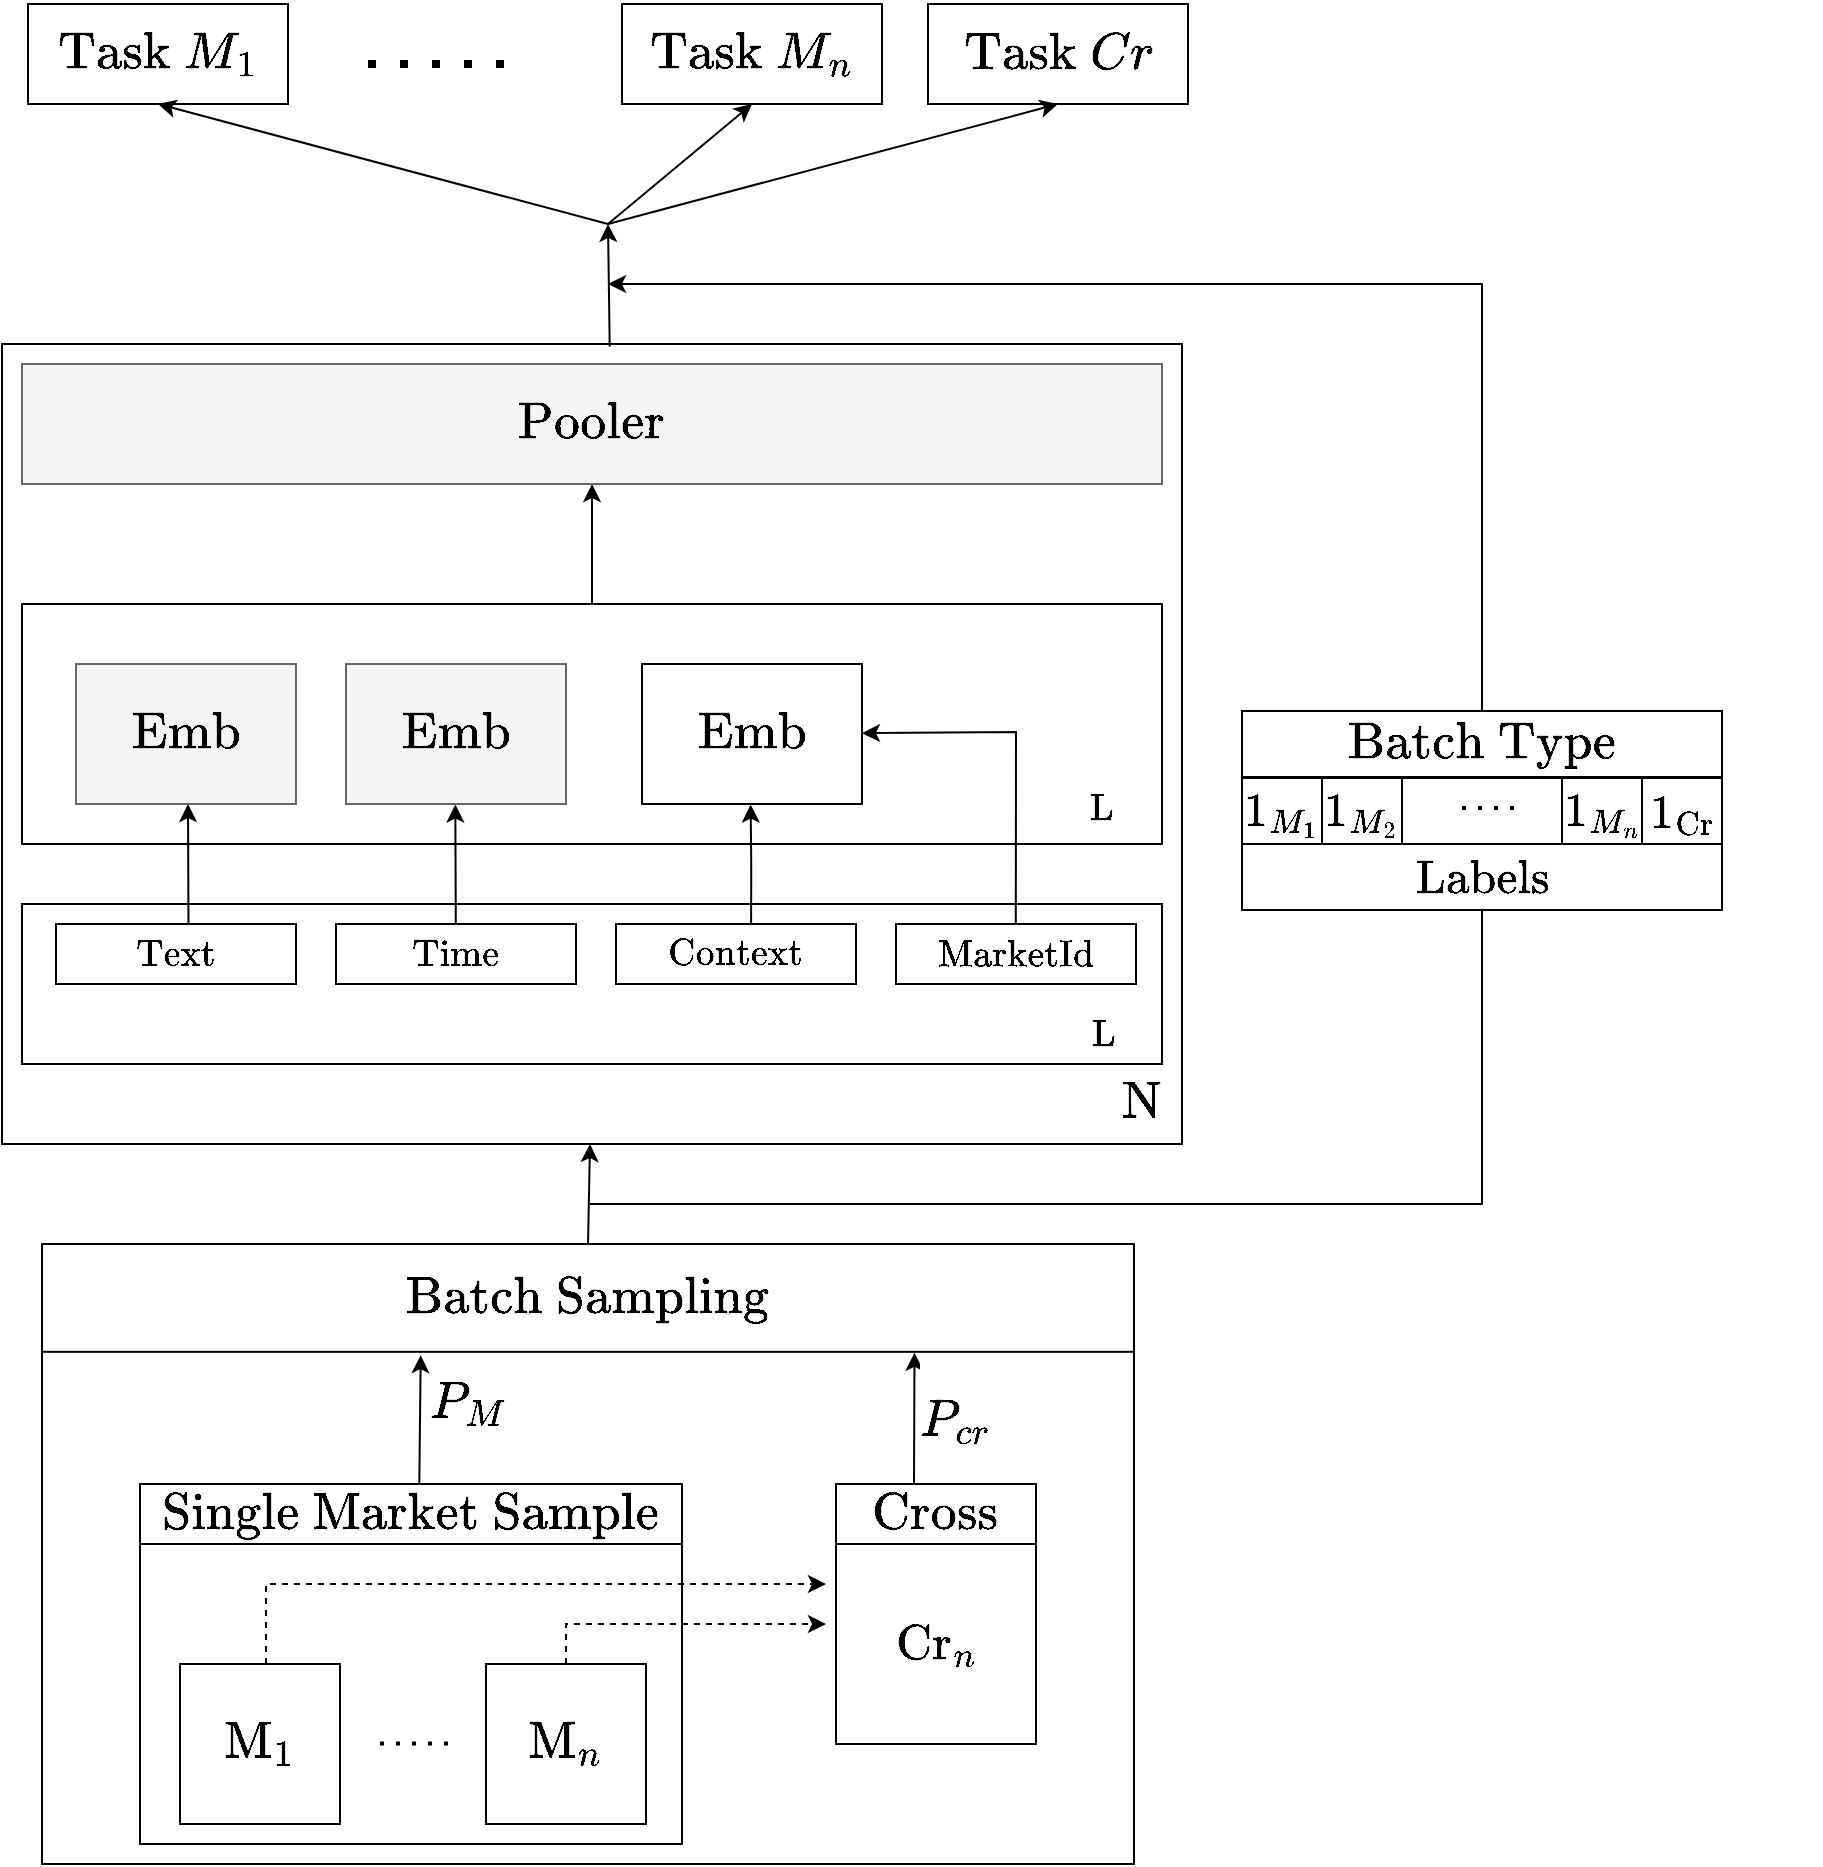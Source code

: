 <mxfile version="13.9.9" type="device"><diagram id="tdUblP0p0hE35OkiCela" name="Page-1"><mxGraphModel dx="1092" dy="989" grid="1" gridSize="10" guides="1" tooltips="1" connect="1" arrows="1" fold="1" page="1" pageScale="1" pageWidth="1169" pageHeight="1654" math="1" shadow="0"><root><mxCell id="0"/><mxCell id="1" parent="0"/><mxCell id="395-MN4NN9QXlGT2T0M2-42" value="" style="endArrow=classic;html=1;fontSize=20;rounded=0;" parent="1" edge="1"><mxGeometry x="0.404" y="-20" width="50" height="50" relative="1" as="geometry"><mxPoint x="351" y="770" as="sourcePoint"/><mxPoint x="360" y="310" as="targetPoint"/><Array as="points"><mxPoint x="797" y="770"/><mxPoint x="797" y="310"/></Array><mxPoint as="offset"/></mxGeometry></mxCell><mxCell id="395-MN4NN9QXlGT2T0M2-63" value="" style="rounded=0;whiteSpace=wrap;html=1;fontSize=20;" parent="1" vertex="1"><mxGeometry x="687" y="527" width="230" height="60" as="geometry"/></mxCell><mxCell id="395-MN4NN9QXlGT2T0M2-54" value="" style="rounded=0;whiteSpace=wrap;html=1;fontSize=20;" parent="1" vertex="1"><mxGeometry x="687" y="557" width="230" height="33" as="geometry"/></mxCell><mxCell id="395-MN4NN9QXlGT2T0M2-39" value="" style="rounded=0;whiteSpace=wrap;html=1;fontSize=20;" parent="1" vertex="1"><mxGeometry x="57" y="340" width="590" height="400" as="geometry"/></mxCell><mxCell id="395-MN4NN9QXlGT2T0M2-36" value="" style="rounded=0;whiteSpace=wrap;html=1;fontSize=20;" parent="1" vertex="1"><mxGeometry x="67" y="470" width="570" height="120" as="geometry"/></mxCell><mxCell id="395-MN4NN9QXlGT2T0M2-24" value="" style="rounded=0;whiteSpace=wrap;html=1;fontSize=20;" parent="1" vertex="1"><mxGeometry x="67" y="620" width="570" height="80" as="geometry"/></mxCell><mxCell id="395-MN4NN9QXlGT2T0M2-10" value="" style="group" parent="1" vertex="1" connectable="0"><mxGeometry x="77" y="790" width="546" height="310" as="geometry"/></mxCell><mxCell id="395-MN4NN9QXlGT2T0M2-8" value="" style="rounded=0;whiteSpace=wrap;html=1;fontSize=20;" parent="395-MN4NN9QXlGT2T0M2-10" vertex="1"><mxGeometry width="546" height="310" as="geometry"/></mxCell><mxCell id="395-MN4NN9QXlGT2T0M2-13" value="" style="rounded=0;whiteSpace=wrap;html=1;fontSize=20;" parent="395-MN4NN9QXlGT2T0M2-10" vertex="1"><mxGeometry x="49" y="120" width="271" height="180" as="geometry"/></mxCell><mxCell id="395-MN4NN9QXlGT2T0M2-11" value="" style="group;fontSize=21;" parent="395-MN4NN9QXlGT2T0M2-10" vertex="1" connectable="0"><mxGeometry x="69" y="140" width="408" height="150" as="geometry"/></mxCell><mxCell id="395-MN4NN9QXlGT2T0M2-2" value="$$\text{M}_1$$" style="whiteSpace=wrap;html=1;aspect=fixed;fontSize=22;" parent="395-MN4NN9QXlGT2T0M2-11" vertex="1"><mxGeometry y="70" width="80" height="80" as="geometry"/></mxCell><mxCell id="395-MN4NN9QXlGT2T0M2-3" value="$$\text{M}_n$$" style="whiteSpace=wrap;html=1;aspect=fixed;fontSize=22;" parent="395-MN4NN9QXlGT2T0M2-11" vertex="1"><mxGeometry x="153" y="70" width="80" height="80" as="geometry"/></mxCell><mxCell id="395-MN4NN9QXlGT2T0M2-4" value="" style="endArrow=none;dashed=1;html=1;dashPattern=1 3;strokeWidth=2;fontSize=20;" parent="395-MN4NN9QXlGT2T0M2-11" edge="1"><mxGeometry width="50" height="50" relative="1" as="geometry"><mxPoint x="100" y="109.76" as="sourcePoint"/><mxPoint x="140" y="109.76" as="targetPoint"/></mxGeometry></mxCell><mxCell id="395-MN4NN9QXlGT2T0M2-6" value="" style="endArrow=classic;html=1;fontSize=20;rounded=0;dashed=1;" parent="395-MN4NN9QXlGT2T0M2-11" edge="1"><mxGeometry width="50" height="50" relative="1" as="geometry"><mxPoint x="43" y="70" as="sourcePoint"/><mxPoint x="323" y="30" as="targetPoint"/><Array as="points"><mxPoint x="43" y="30"/></Array></mxGeometry></mxCell><mxCell id="395-MN4NN9QXlGT2T0M2-7" value="" style="endArrow=classic;html=1;fontSize=20;exitX=0.5;exitY=0;exitDx=0;exitDy=0;rounded=0;dashed=1;" parent="395-MN4NN9QXlGT2T0M2-11" source="395-MN4NN9QXlGT2T0M2-3" edge="1"><mxGeometry width="50" height="50" relative="1" as="geometry"><mxPoint x="53" y="80" as="sourcePoint"/><mxPoint x="323" y="50" as="targetPoint"/><Array as="points"><mxPoint x="193" y="50"/></Array></mxGeometry></mxCell><mxCell id="395-MN4NN9QXlGT2T0M2-18" value="" style="endArrow=classic;html=1;fontSize=20;entryX=0.799;entryY=1.009;entryDx=0;entryDy=0;entryPerimeter=0;" parent="395-MN4NN9QXlGT2T0M2-10" target="395-MN4NN9QXlGT2T0M2-9" edge="1"><mxGeometry width="50" height="50" relative="1" as="geometry"><mxPoint x="436" y="120" as="sourcePoint"/><mxPoint x="439.0" y="53.91" as="targetPoint"/></mxGeometry></mxCell><mxCell id="395-MN4NN9QXlGT2T0M2-19" value="$$P_{cr}$$" style="edgeLabel;html=1;align=center;verticalAlign=middle;resizable=0;points=[];fontSize=22;" parent="395-MN4NN9QXlGT2T0M2-18" vertex="1" connectable="0"><mxGeometry x="-0.048" y="-1" relative="1" as="geometry"><mxPoint x="18.6" as="offset"/></mxGeometry></mxCell><mxCell id="395-MN4NN9QXlGT2T0M2-21" value="$$\text{Single Market Sample}$$" style="rounded=0;whiteSpace=wrap;html=1;fontSize=22;" parent="395-MN4NN9QXlGT2T0M2-10" vertex="1"><mxGeometry x="49" y="120" width="271" height="30" as="geometry"/></mxCell><mxCell id="395-MN4NN9QXlGT2T0M2-15" value="" style="endArrow=classic;html=1;fontSize=20;entryX=0.341;entryY=1.031;entryDx=0;entryDy=0;entryPerimeter=0;" parent="395-MN4NN9QXlGT2T0M2-10" edge="1"><mxGeometry width="50" height="50" relative="1" as="geometry"><mxPoint x="188.653" y="120" as="sourcePoint"/><mxPoint x="189.356" y="55.584" as="targetPoint"/></mxGeometry></mxCell><mxCell id="395-MN4NN9QXlGT2T0M2-20" value="&lt;font style=&quot;font-size: 22px;&quot;&gt;$$P_{M}$$&lt;/font&gt;" style="edgeLabel;html=1;align=center;verticalAlign=middle;resizable=0;points=[];fontSize=22;" parent="395-MN4NN9QXlGT2T0M2-15" vertex="1" connectable="0"><mxGeometry x="-0.11" relative="1" as="geometry"><mxPoint x="23.29" y="-11.43" as="offset"/></mxGeometry></mxCell><mxCell id="395-MN4NN9QXlGT2T0M2-9" value="$$\text{Batch Sampling}$$" style="rounded=0;whiteSpace=wrap;html=1;fontSize=22;" parent="395-MN4NN9QXlGT2T0M2-10" vertex="1"><mxGeometry width="546" height="53.913" as="geometry"/></mxCell><mxCell id="395-MN4NN9QXlGT2T0M2-5" value="$$\text{Cr}_n$$" style="whiteSpace=wrap;html=1;aspect=fixed;fontSize=21;" parent="395-MN4NN9QXlGT2T0M2-10" vertex="1"><mxGeometry x="397" y="150" width="100" height="100" as="geometry"/></mxCell><mxCell id="395-MN4NN9QXlGT2T0M2-31" value="$$\text{Cross}$$" style="rounded=0;whiteSpace=wrap;html=1;fontSize=22;" parent="395-MN4NN9QXlGT2T0M2-10" vertex="1"><mxGeometry x="397" y="120" width="100" height="30" as="geometry"/></mxCell><mxCell id="IAP1AoBcYbZ-A9U5UhkN-3" value="$$\text{Text}$$" style="rounded=0;whiteSpace=wrap;html=1;fontSize=16;" parent="1" vertex="1"><mxGeometry x="84" y="630" width="120" height="30" as="geometry"/></mxCell><mxCell id="IAP1AoBcYbZ-A9U5UhkN-6" value="$$\text{Time}$$" style="rounded=0;whiteSpace=wrap;html=1;fontSize=16;" parent="1" vertex="1"><mxGeometry x="224" y="630" width="120" height="30" as="geometry"/></mxCell><mxCell id="IAP1AoBcYbZ-A9U5UhkN-9" value="$$\text{Context}$$" style="rounded=0;whiteSpace=wrap;html=1;fontSize=16;" parent="1" vertex="1"><mxGeometry x="364" y="630" width="120" height="30" as="geometry"/></mxCell><mxCell id="395-MN4NN9QXlGT2T0M2-1" value="$$\text{MarketId}$$" style="rounded=0;whiteSpace=wrap;html=1;fontSize=16;" parent="1" vertex="1"><mxGeometry x="504" y="630" width="120" height="30" as="geometry"/></mxCell><mxCell id="395-MN4NN9QXlGT2T0M2-23" value="" style="endArrow=classic;html=1;fontSize=20;exitX=0.5;exitY=0;exitDx=0;exitDy=0;" parent="1" source="395-MN4NN9QXlGT2T0M2-9" edge="1"><mxGeometry width="50" height="50" relative="1" as="geometry"><mxPoint x="307" y="580" as="sourcePoint"/><mxPoint x="351" y="740" as="targetPoint"/></mxGeometry></mxCell><mxCell id="395-MN4NN9QXlGT2T0M2-25" value="&lt;span style=&quot;font-size: 16px;&quot;&gt;$$\text{L}$$&lt;/span&gt;" style="text;html=1;align=center;verticalAlign=middle;resizable=0;points=[];autosize=1;fontSize=16;" parent="1" vertex="1"><mxGeometry x="557" y="675" width="100" height="20" as="geometry"/></mxCell><mxCell id="395-MN4NN9QXlGT2T0M2-26" value="" style="endArrow=classic;html=1;fontSize=20;exitX=0.552;exitY=-0.009;exitDx=0;exitDy=0;exitPerimeter=0;" parent="1" source="IAP1AoBcYbZ-A9U5UhkN-3" edge="1"><mxGeometry width="50" height="50" relative="1" as="geometry"><mxPoint x="307" y="580" as="sourcePoint"/><mxPoint x="150" y="570" as="targetPoint"/></mxGeometry></mxCell><mxCell id="395-MN4NN9QXlGT2T0M2-27" value="" style="endArrow=classic;html=1;fontSize=20;exitX=0.552;exitY=-0.009;exitDx=0;exitDy=0;exitPerimeter=0;" parent="1" edge="1"><mxGeometry width="50" height="50" relative="1" as="geometry"><mxPoint x="283.9" y="630" as="sourcePoint"/><mxPoint x="283.66" y="570.27" as="targetPoint"/></mxGeometry></mxCell><mxCell id="395-MN4NN9QXlGT2T0M2-28" value="" style="endArrow=classic;html=1;fontSize=20;exitX=0.552;exitY=-0.009;exitDx=0;exitDy=0;exitPerimeter=0;" parent="1" edge="1"><mxGeometry width="50" height="50" relative="1" as="geometry"><mxPoint x="431.55" y="630" as="sourcePoint"/><mxPoint x="431.31" y="570.27" as="targetPoint"/><Array as="points"><mxPoint x="431.65" y="600"/></Array></mxGeometry></mxCell><mxCell id="395-MN4NN9QXlGT2T0M2-30" value="" style="endArrow=classic;html=1;fontSize=20;exitX=0.552;exitY=-0.009;exitDx=0;exitDy=0;exitPerimeter=0;rounded=0;" parent="1" target="395-MN4NN9QXlGT2T0M2-65" edge="1"><mxGeometry width="50" height="50" relative="1" as="geometry"><mxPoint x="563.9" y="630" as="sourcePoint"/><mxPoint x="563.66" y="570.27" as="targetPoint"/><Array as="points"><mxPoint x="564" y="534"/></Array></mxGeometry></mxCell><mxCell id="395-MN4NN9QXlGT2T0M2-32" value="$$\text{Emb}$$" style="rounded=0;whiteSpace=wrap;html=1;fontSize=22;fillColor=#f5f5f5;strokeColor=#666666;" parent="1" vertex="1"><mxGeometry x="94" y="500" width="110" height="70" as="geometry"/></mxCell><mxCell id="395-MN4NN9QXlGT2T0M2-34" value="$$\text{Emb}$$" style="rounded=0;whiteSpace=wrap;html=1;fontSize=22;fillColor=#f5f5f5;strokeColor=#666666;" parent="1" vertex="1"><mxGeometry x="229" y="500" width="110" height="70" as="geometry"/></mxCell><mxCell id="395-MN4NN9QXlGT2T0M2-40" value="$$\text{L}$$" style="text;html=1;strokeColor=none;fillColor=none;align=center;verticalAlign=middle;whiteSpace=wrap;rounded=0;fontSize=16;" parent="1" vertex="1"><mxGeometry x="587" y="562" width="40" height="20" as="geometry"/></mxCell><mxCell id="395-MN4NN9QXlGT2T0M2-41" value="$$\text{N}$$" style="text;html=1;strokeColor=none;fillColor=none;align=center;verticalAlign=middle;whiteSpace=wrap;rounded=0;fontSize=22;" parent="1" vertex="1"><mxGeometry x="607" y="710" width="40" height="20" as="geometry"/></mxCell><mxCell id="395-MN4NN9QXlGT2T0M2-44" value="" style="endArrow=classic;html=1;fontSize=20;exitX=0.5;exitY=0;exitDx=0;exitDy=0;" parent="1" source="395-MN4NN9QXlGT2T0M2-36" target="395-MN4NN9QXlGT2T0M2-45" edge="1"><mxGeometry width="50" height="50" relative="1" as="geometry"><mxPoint x="357" y="360" as="sourcePoint"/><mxPoint x="377" y="400" as="targetPoint"/></mxGeometry></mxCell><mxCell id="395-MN4NN9QXlGT2T0M2-45" value="&lt;font style=&quot;font-size: 22px;&quot;&gt;$$\text{Pooler}$$&lt;/font&gt;" style="rounded=0;whiteSpace=wrap;html=1;fillColor=#f5f5f5;strokeColor=#666666;fontSize=22;" parent="1" vertex="1"><mxGeometry x="67" y="350" width="570" height="60" as="geometry"/></mxCell><mxCell id="395-MN4NN9QXlGT2T0M2-49" value="&lt;span style=&quot;background-color: rgb(255, 255, 255); font-size: 20px;&quot;&gt;$$1_\text{Cr}$$&lt;/span&gt;" style="rounded=0;whiteSpace=wrap;html=1;fontSize=20;" parent="1" vertex="1"><mxGeometry x="877" y="557" width="40" height="33" as="geometry"/></mxCell><mxCell id="395-MN4NN9QXlGT2T0M2-50" value="&lt;span style=&quot;background-color: rgb(255, 255, 255); font-size: 20px;&quot;&gt;$$1_{M_1}$$&lt;/span&gt;" style="rounded=0;whiteSpace=wrap;html=1;fontSize=20;" parent="1" vertex="1"><mxGeometry x="677" y="557" width="40" height="33" as="geometry"/></mxCell><mxCell id="395-MN4NN9QXlGT2T0M2-53" value="&lt;span style=&quot;background-color: rgb(255, 255, 255); font-size: 20px;&quot;&gt;$$1_{M_n}$$&lt;/span&gt;" style="rounded=0;whiteSpace=wrap;html=1;fontSize=20;" parent="1" vertex="1"><mxGeometry x="837" y="557" width="40" height="33" as="geometry"/></mxCell><mxCell id="395-MN4NN9QXlGT2T0M2-55" value="" style="endArrow=none;dashed=1;html=1;dashPattern=1 3;strokeWidth=2;fontSize=20;" parent="1" edge="1"><mxGeometry width="50" height="50" relative="1" as="geometry"><mxPoint x="787" y="571.96" as="sourcePoint"/><mxPoint x="817" y="571.96" as="targetPoint"/></mxGeometry></mxCell><mxCell id="395-MN4NN9QXlGT2T0M2-56" value="" style="endArrow=classic;html=1;fontSize=20;exitX=0.515;exitY=0.003;exitDx=0;exitDy=0;exitPerimeter=0;" parent="1" source="395-MN4NN9QXlGT2T0M2-39" edge="1"><mxGeometry width="50" height="50" relative="1" as="geometry"><mxPoint x="507" y="410" as="sourcePoint"/><mxPoint x="360" y="280" as="targetPoint"/></mxGeometry></mxCell><mxCell id="395-MN4NN9QXlGT2T0M2-58" value="$$\text{Task } M_1$$" style="rounded=0;whiteSpace=wrap;html=1;fontSize=22;" parent="1" vertex="1"><mxGeometry x="70" y="170" width="130" height="50" as="geometry"/></mxCell><mxCell id="395-MN4NN9QXlGT2T0M2-60" value="&lt;span style=&quot;background-color: rgb(255, 255, 255); font-size: 20px;&quot;&gt;$$1_{M_2}$$&lt;/span&gt;" style="rounded=0;whiteSpace=wrap;html=1;fontSize=20;" parent="1" vertex="1"><mxGeometry x="717" y="557" width="40" height="33" as="geometry"/></mxCell><mxCell id="395-MN4NN9QXlGT2T0M2-64" value="&lt;span style=&quot;font-size: 22px&quot;&gt;$$\text{Batch Type}$$&lt;/span&gt;" style="rounded=0;whiteSpace=wrap;html=1;fontSize=22;" parent="1" vertex="1"><mxGeometry x="677" y="523.5" width="240" height="33" as="geometry"/></mxCell><mxCell id="395-MN4NN9QXlGT2T0M2-65" value="$$\text{Emb}$$" style="rounded=0;whiteSpace=wrap;html=1;fontSize=22;" parent="1" vertex="1"><mxGeometry x="377" y="500" width="110" height="70" as="geometry"/></mxCell><mxCell id="395-MN4NN9QXlGT2T0M2-67" value="$$\text{Labels}$$" style="rounded=0;whiteSpace=wrap;html=1;fontSize=20;" parent="1" vertex="1"><mxGeometry x="677" y="590" width="240" height="33" as="geometry"/></mxCell><mxCell id="LGBmx2QzNL05sjz97Auy-2" value="$$\text{Task } M_n$$" style="rounded=0;whiteSpace=wrap;html=1;fontSize=22;" vertex="1" parent="1"><mxGeometry x="367" y="170" width="130" height="50" as="geometry"/></mxCell><mxCell id="LGBmx2QzNL05sjz97Auy-3" value="$$\text{Task } Cr$$" style="rounded=0;whiteSpace=wrap;html=1;fontSize=22;" vertex="1" parent="1"><mxGeometry x="520" y="170" width="130" height="50" as="geometry"/></mxCell><mxCell id="LGBmx2QzNL05sjz97Auy-4" value="" style="endArrow=none;dashed=1;html=1;dashPattern=1 3;strokeWidth=4;" edge="1" parent="1"><mxGeometry width="50" height="50" relative="1" as="geometry"><mxPoint x="240" y="200" as="sourcePoint"/><mxPoint x="320" y="200" as="targetPoint"/></mxGeometry></mxCell><mxCell id="LGBmx2QzNL05sjz97Auy-5" value="" style="endArrow=classic;html=1;strokeWidth=1;entryX=0.5;entryY=1;entryDx=0;entryDy=0;" edge="1" parent="1" target="395-MN4NN9QXlGT2T0M2-58"><mxGeometry width="50" height="50" relative="1" as="geometry"><mxPoint x="360" y="280" as="sourcePoint"/><mxPoint x="270" y="240" as="targetPoint"/></mxGeometry></mxCell><mxCell id="LGBmx2QzNL05sjz97Auy-6" value="" style="endArrow=classic;html=1;strokeWidth=1;entryX=0.5;entryY=1;entryDx=0;entryDy=0;" edge="1" parent="1" target="LGBmx2QzNL05sjz97Auy-3"><mxGeometry width="50" height="50" relative="1" as="geometry"><mxPoint x="360" y="280" as="sourcePoint"/><mxPoint x="145" y="230" as="targetPoint"/></mxGeometry></mxCell><mxCell id="LGBmx2QzNL05sjz97Auy-7" value="" style="endArrow=classic;html=1;strokeWidth=1;entryX=0.5;entryY=1;entryDx=0;entryDy=0;" edge="1" parent="1" target="LGBmx2QzNL05sjz97Auy-2"><mxGeometry width="50" height="50" relative="1" as="geometry"><mxPoint x="360" y="280" as="sourcePoint"/><mxPoint x="595" y="230" as="targetPoint"/></mxGeometry></mxCell></root></mxGraphModel></diagram></mxfile>